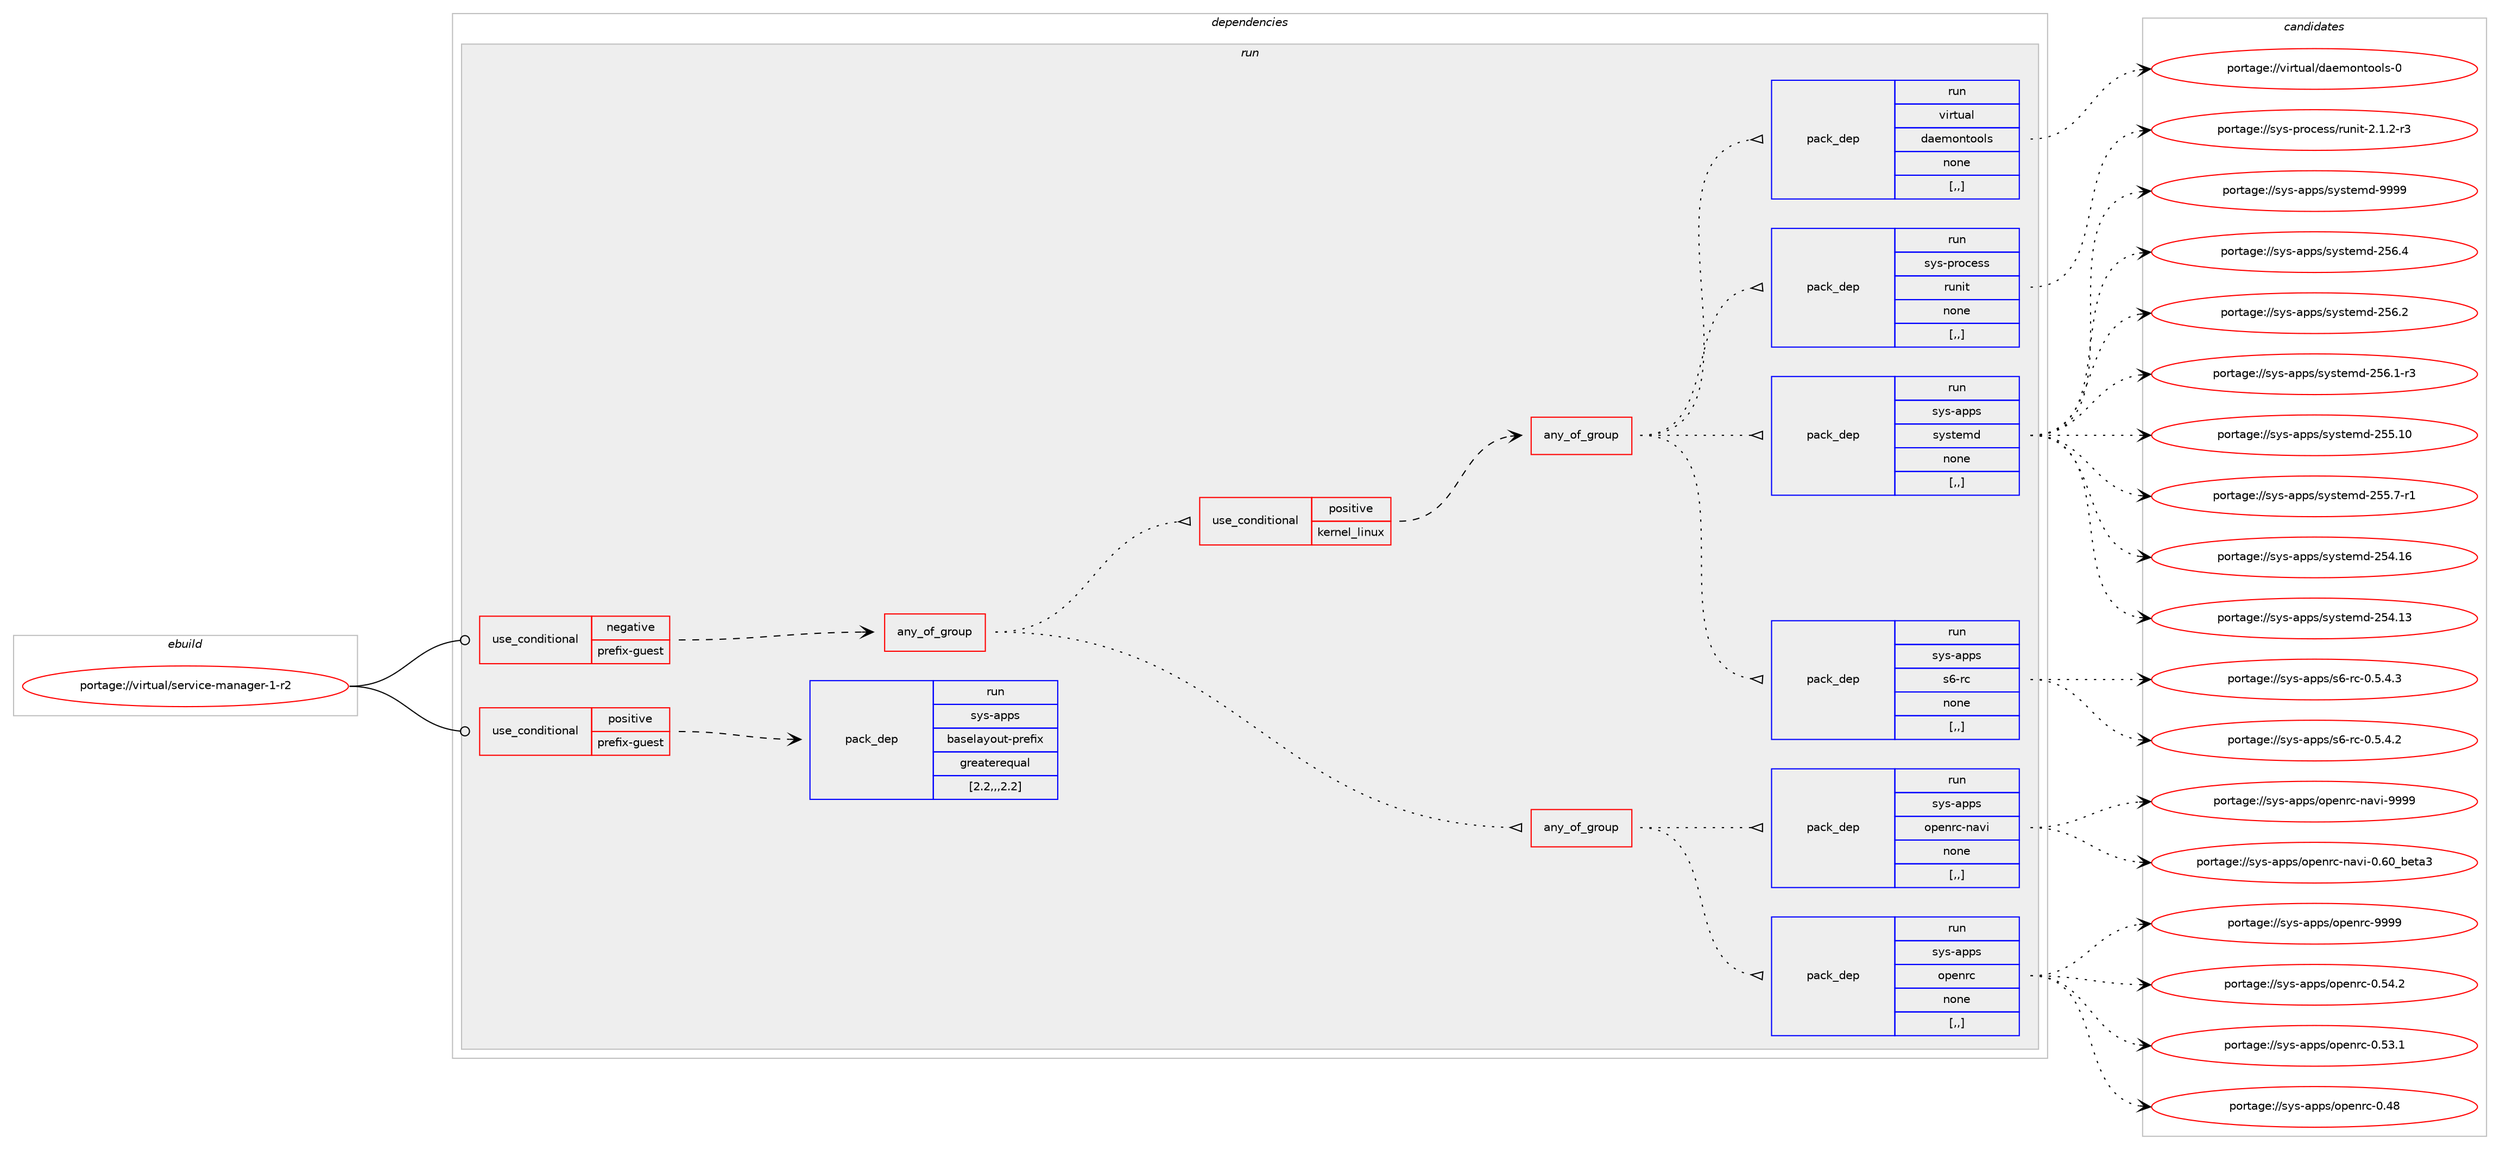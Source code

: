 digraph prolog {

# *************
# Graph options
# *************

newrank=true;
concentrate=true;
compound=true;
graph [rankdir=LR,fontname=Helvetica,fontsize=10,ranksep=1.5];#, ranksep=2.5, nodesep=0.2];
edge  [arrowhead=vee];
node  [fontname=Helvetica,fontsize=10];

# **********
# The ebuild
# **********

subgraph cluster_leftcol {
color=gray;
label=<<i>ebuild</i>>;
id [label="portage://virtual/service-manager-1-r2", color=red, width=4, href="../virtual/service-manager-1-r2.svg"];
}

# ****************
# The dependencies
# ****************

subgraph cluster_midcol {
color=gray;
label=<<i>dependencies</i>>;
subgraph cluster_compile {
fillcolor="#eeeeee";
style=filled;
label=<<i>compile</i>>;
}
subgraph cluster_compileandrun {
fillcolor="#eeeeee";
style=filled;
label=<<i>compile and run</i>>;
}
subgraph cluster_run {
fillcolor="#eeeeee";
style=filled;
label=<<i>run</i>>;
subgraph cond118743 {
dependency445539 [label=<<TABLE BORDER="0" CELLBORDER="1" CELLSPACING="0" CELLPADDING="4"><TR><TD ROWSPAN="3" CELLPADDING="10">use_conditional</TD></TR><TR><TD>negative</TD></TR><TR><TD>prefix-guest</TD></TR></TABLE>>, shape=none, color=red];
subgraph any3008 {
dependency445540 [label=<<TABLE BORDER="0" CELLBORDER="1" CELLSPACING="0" CELLPADDING="4"><TR><TD CELLPADDING="10">any_of_group</TD></TR></TABLE>>, shape=none, color=red];subgraph any3009 {
dependency445541 [label=<<TABLE BORDER="0" CELLBORDER="1" CELLSPACING="0" CELLPADDING="4"><TR><TD CELLPADDING="10">any_of_group</TD></TR></TABLE>>, shape=none, color=red];subgraph pack323559 {
dependency445542 [label=<<TABLE BORDER="0" CELLBORDER="1" CELLSPACING="0" CELLPADDING="4" WIDTH="220"><TR><TD ROWSPAN="6" CELLPADDING="30">pack_dep</TD></TR><TR><TD WIDTH="110">run</TD></TR><TR><TD>sys-apps</TD></TR><TR><TD>openrc</TD></TR><TR><TD>none</TD></TR><TR><TD>[,,]</TD></TR></TABLE>>, shape=none, color=blue];
}
dependency445541:e -> dependency445542:w [weight=20,style="dotted",arrowhead="oinv"];
subgraph pack323560 {
dependency445543 [label=<<TABLE BORDER="0" CELLBORDER="1" CELLSPACING="0" CELLPADDING="4" WIDTH="220"><TR><TD ROWSPAN="6" CELLPADDING="30">pack_dep</TD></TR><TR><TD WIDTH="110">run</TD></TR><TR><TD>sys-apps</TD></TR><TR><TD>openrc-navi</TD></TR><TR><TD>none</TD></TR><TR><TD>[,,]</TD></TR></TABLE>>, shape=none, color=blue];
}
dependency445541:e -> dependency445543:w [weight=20,style="dotted",arrowhead="oinv"];
}
dependency445540:e -> dependency445541:w [weight=20,style="dotted",arrowhead="oinv"];
subgraph cond118744 {
dependency445544 [label=<<TABLE BORDER="0" CELLBORDER="1" CELLSPACING="0" CELLPADDING="4"><TR><TD ROWSPAN="3" CELLPADDING="10">use_conditional</TD></TR><TR><TD>positive</TD></TR><TR><TD>kernel_linux</TD></TR></TABLE>>, shape=none, color=red];
subgraph any3010 {
dependency445545 [label=<<TABLE BORDER="0" CELLBORDER="1" CELLSPACING="0" CELLPADDING="4"><TR><TD CELLPADDING="10">any_of_group</TD></TR></TABLE>>, shape=none, color=red];subgraph pack323561 {
dependency445546 [label=<<TABLE BORDER="0" CELLBORDER="1" CELLSPACING="0" CELLPADDING="4" WIDTH="220"><TR><TD ROWSPAN="6" CELLPADDING="30">pack_dep</TD></TR><TR><TD WIDTH="110">run</TD></TR><TR><TD>sys-apps</TD></TR><TR><TD>s6-rc</TD></TR><TR><TD>none</TD></TR><TR><TD>[,,]</TD></TR></TABLE>>, shape=none, color=blue];
}
dependency445545:e -> dependency445546:w [weight=20,style="dotted",arrowhead="oinv"];
subgraph pack323562 {
dependency445547 [label=<<TABLE BORDER="0" CELLBORDER="1" CELLSPACING="0" CELLPADDING="4" WIDTH="220"><TR><TD ROWSPAN="6" CELLPADDING="30">pack_dep</TD></TR><TR><TD WIDTH="110">run</TD></TR><TR><TD>sys-apps</TD></TR><TR><TD>systemd</TD></TR><TR><TD>none</TD></TR><TR><TD>[,,]</TD></TR></TABLE>>, shape=none, color=blue];
}
dependency445545:e -> dependency445547:w [weight=20,style="dotted",arrowhead="oinv"];
subgraph pack323563 {
dependency445548 [label=<<TABLE BORDER="0" CELLBORDER="1" CELLSPACING="0" CELLPADDING="4" WIDTH="220"><TR><TD ROWSPAN="6" CELLPADDING="30">pack_dep</TD></TR><TR><TD WIDTH="110">run</TD></TR><TR><TD>sys-process</TD></TR><TR><TD>runit</TD></TR><TR><TD>none</TD></TR><TR><TD>[,,]</TD></TR></TABLE>>, shape=none, color=blue];
}
dependency445545:e -> dependency445548:w [weight=20,style="dotted",arrowhead="oinv"];
subgraph pack323564 {
dependency445549 [label=<<TABLE BORDER="0" CELLBORDER="1" CELLSPACING="0" CELLPADDING="4" WIDTH="220"><TR><TD ROWSPAN="6" CELLPADDING="30">pack_dep</TD></TR><TR><TD WIDTH="110">run</TD></TR><TR><TD>virtual</TD></TR><TR><TD>daemontools</TD></TR><TR><TD>none</TD></TR><TR><TD>[,,]</TD></TR></TABLE>>, shape=none, color=blue];
}
dependency445545:e -> dependency445549:w [weight=20,style="dotted",arrowhead="oinv"];
}
dependency445544:e -> dependency445545:w [weight=20,style="dashed",arrowhead="vee"];
}
dependency445540:e -> dependency445544:w [weight=20,style="dotted",arrowhead="oinv"];
}
dependency445539:e -> dependency445540:w [weight=20,style="dashed",arrowhead="vee"];
}
id:e -> dependency445539:w [weight=20,style="solid",arrowhead="odot"];
subgraph cond118745 {
dependency445550 [label=<<TABLE BORDER="0" CELLBORDER="1" CELLSPACING="0" CELLPADDING="4"><TR><TD ROWSPAN="3" CELLPADDING="10">use_conditional</TD></TR><TR><TD>positive</TD></TR><TR><TD>prefix-guest</TD></TR></TABLE>>, shape=none, color=red];
subgraph pack323565 {
dependency445551 [label=<<TABLE BORDER="0" CELLBORDER="1" CELLSPACING="0" CELLPADDING="4" WIDTH="220"><TR><TD ROWSPAN="6" CELLPADDING="30">pack_dep</TD></TR><TR><TD WIDTH="110">run</TD></TR><TR><TD>sys-apps</TD></TR><TR><TD>baselayout-prefix</TD></TR><TR><TD>greaterequal</TD></TR><TR><TD>[2.2,,,2.2]</TD></TR></TABLE>>, shape=none, color=blue];
}
dependency445550:e -> dependency445551:w [weight=20,style="dashed",arrowhead="vee"];
}
id:e -> dependency445550:w [weight=20,style="solid",arrowhead="odot"];
}
}

# **************
# The candidates
# **************

subgraph cluster_choices {
rank=same;
color=gray;
label=<<i>candidates</i>>;

subgraph choice323559 {
color=black;
nodesep=1;
choice115121115459711211211547111112101110114994557575757 [label="portage://sys-apps/openrc-9999", color=red, width=4,href="../sys-apps/openrc-9999.svg"];
choice1151211154597112112115471111121011101149945484653524650 [label="portage://sys-apps/openrc-0.54.2", color=red, width=4,href="../sys-apps/openrc-0.54.2.svg"];
choice1151211154597112112115471111121011101149945484653514649 [label="portage://sys-apps/openrc-0.53.1", color=red, width=4,href="../sys-apps/openrc-0.53.1.svg"];
choice115121115459711211211547111112101110114994548465256 [label="portage://sys-apps/openrc-0.48", color=red, width=4,href="../sys-apps/openrc-0.48.svg"];
dependency445542:e -> choice115121115459711211211547111112101110114994557575757:w [style=dotted,weight="100"];
dependency445542:e -> choice1151211154597112112115471111121011101149945484653524650:w [style=dotted,weight="100"];
dependency445542:e -> choice1151211154597112112115471111121011101149945484653514649:w [style=dotted,weight="100"];
dependency445542:e -> choice115121115459711211211547111112101110114994548465256:w [style=dotted,weight="100"];
}
subgraph choice323560 {
color=black;
nodesep=1;
choice1151211154597112112115471111121011101149945110971181054557575757 [label="portage://sys-apps/openrc-navi-9999", color=red, width=4,href="../sys-apps/openrc-navi-9999.svg"];
choice115121115459711211211547111112101110114994511097118105454846544895981011169751 [label="portage://sys-apps/openrc-navi-0.60_beta3", color=red, width=4,href="../sys-apps/openrc-navi-0.60_beta3.svg"];
dependency445543:e -> choice1151211154597112112115471111121011101149945110971181054557575757:w [style=dotted,weight="100"];
dependency445543:e -> choice115121115459711211211547111112101110114994511097118105454846544895981011169751:w [style=dotted,weight="100"];
}
subgraph choice323561 {
color=black;
nodesep=1;
choice1151211154597112112115471155445114994548465346524651 [label="portage://sys-apps/s6-rc-0.5.4.3", color=red, width=4,href="../sys-apps/s6-rc-0.5.4.3.svg"];
choice1151211154597112112115471155445114994548465346524650 [label="portage://sys-apps/s6-rc-0.5.4.2", color=red, width=4,href="../sys-apps/s6-rc-0.5.4.2.svg"];
dependency445546:e -> choice1151211154597112112115471155445114994548465346524651:w [style=dotted,weight="100"];
dependency445546:e -> choice1151211154597112112115471155445114994548465346524650:w [style=dotted,weight="100"];
}
subgraph choice323562 {
color=black;
nodesep=1;
choice1151211154597112112115471151211151161011091004557575757 [label="portage://sys-apps/systemd-9999", color=red, width=4,href="../sys-apps/systemd-9999.svg"];
choice115121115459711211211547115121115116101109100455053544652 [label="portage://sys-apps/systemd-256.4", color=red, width=4,href="../sys-apps/systemd-256.4.svg"];
choice115121115459711211211547115121115116101109100455053544650 [label="portage://sys-apps/systemd-256.2", color=red, width=4,href="../sys-apps/systemd-256.2.svg"];
choice1151211154597112112115471151211151161011091004550535446494511451 [label="portage://sys-apps/systemd-256.1-r3", color=red, width=4,href="../sys-apps/systemd-256.1-r3.svg"];
choice11512111545971121121154711512111511610110910045505353464948 [label="portage://sys-apps/systemd-255.10", color=red, width=4,href="../sys-apps/systemd-255.10.svg"];
choice1151211154597112112115471151211151161011091004550535346554511449 [label="portage://sys-apps/systemd-255.7-r1", color=red, width=4,href="../sys-apps/systemd-255.7-r1.svg"];
choice11512111545971121121154711512111511610110910045505352464954 [label="portage://sys-apps/systemd-254.16", color=red, width=4,href="../sys-apps/systemd-254.16.svg"];
choice11512111545971121121154711512111511610110910045505352464951 [label="portage://sys-apps/systemd-254.13", color=red, width=4,href="../sys-apps/systemd-254.13.svg"];
dependency445547:e -> choice1151211154597112112115471151211151161011091004557575757:w [style=dotted,weight="100"];
dependency445547:e -> choice115121115459711211211547115121115116101109100455053544652:w [style=dotted,weight="100"];
dependency445547:e -> choice115121115459711211211547115121115116101109100455053544650:w [style=dotted,weight="100"];
dependency445547:e -> choice1151211154597112112115471151211151161011091004550535446494511451:w [style=dotted,weight="100"];
dependency445547:e -> choice11512111545971121121154711512111511610110910045505353464948:w [style=dotted,weight="100"];
dependency445547:e -> choice1151211154597112112115471151211151161011091004550535346554511449:w [style=dotted,weight="100"];
dependency445547:e -> choice11512111545971121121154711512111511610110910045505352464954:w [style=dotted,weight="100"];
dependency445547:e -> choice11512111545971121121154711512111511610110910045505352464951:w [style=dotted,weight="100"];
}
subgraph choice323563 {
color=black;
nodesep=1;
choice1151211154511211411199101115115471141171101051164550464946504511451 [label="portage://sys-process/runit-2.1.2-r3", color=red, width=4,href="../sys-process/runit-2.1.2-r3.svg"];
dependency445548:e -> choice1151211154511211411199101115115471141171101051164550464946504511451:w [style=dotted,weight="100"];
}
subgraph choice323564 {
color=black;
nodesep=1;
choice1181051141161179710847100971011091111101161111111081154548 [label="portage://virtual/daemontools-0", color=red, width=4,href="../virtual/daemontools-0.svg"];
dependency445549:e -> choice1181051141161179710847100971011091111101161111111081154548:w [style=dotted,weight="100"];
}
subgraph choice323565 {
color=black;
nodesep=1;
}
}

}
